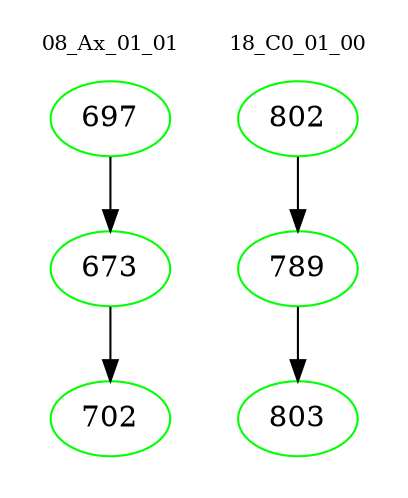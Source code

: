 digraph{
subgraph cluster_0 {
color = white
label = "08_Ax_01_01";
fontsize=10;
T0_697 [label="697", color="green"]
T0_697 -> T0_673 [color="black"]
T0_673 [label="673", color="green"]
T0_673 -> T0_702 [color="black"]
T0_702 [label="702", color="green"]
}
subgraph cluster_1 {
color = white
label = "18_C0_01_00";
fontsize=10;
T1_802 [label="802", color="green"]
T1_802 -> T1_789 [color="black"]
T1_789 [label="789", color="green"]
T1_789 -> T1_803 [color="black"]
T1_803 [label="803", color="green"]
}
}
